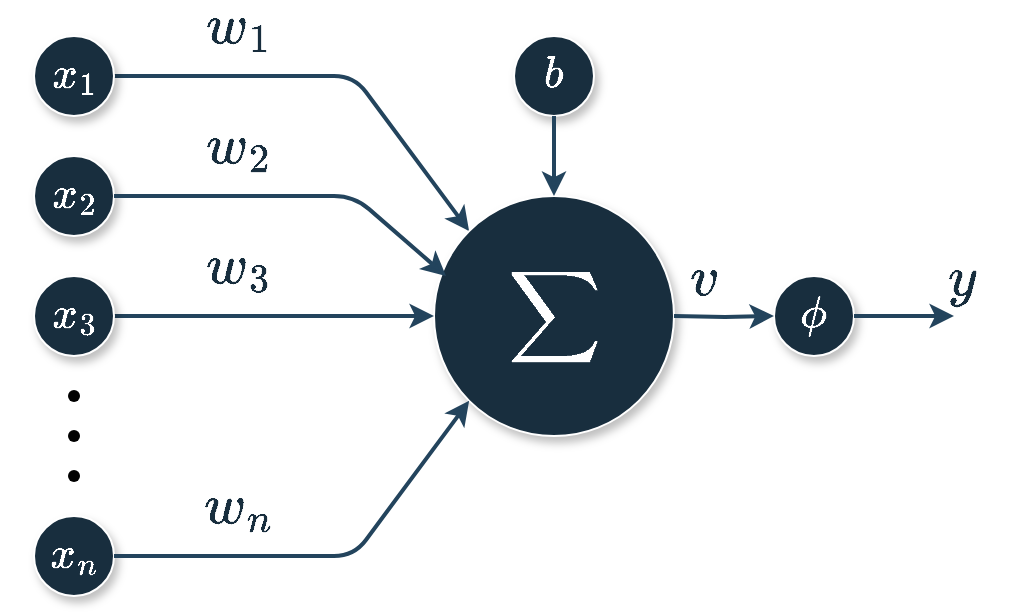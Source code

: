 <mxfile version="21.3.4" type="github">
  <diagram name="Página-1" id="97vB8WoCf2n6oN6qNC-J">
    <mxGraphModel dx="880" dy="484" grid="1" gridSize="10" guides="1" tooltips="1" connect="1" arrows="1" fold="1" page="1" pageScale="1" pageWidth="827" pageHeight="1169" math="1" shadow="0">
      <root>
        <mxCell id="0" />
        <mxCell id="1" parent="0" />
        <mxCell id="s1xc5X868nCZvbDFMzjf-2" value="" style="endArrow=classic;html=1;labelBackgroundColor=none;strokeColor=#23445D;fontColor=default;strokeWidth=2;endFill=1;entryX=0;entryY=0;entryDx=0;entryDy=0;exitX=1;exitY=0.5;exitDx=0;exitDy=0;" parent="1" source="xCvWTuyllG2kYAtm89Lq-2" target="xCvWTuyllG2kYAtm89Lq-1" edge="1">
          <mxGeometry relative="1" as="geometry">
            <mxPoint x="160" y="100" as="sourcePoint" />
            <mxPoint x="400" y="180" as="targetPoint" />
            <Array as="points">
              <mxPoint x="280" y="140" />
            </Array>
          </mxGeometry>
        </mxCell>
        <mxCell id="s1xc5X868nCZvbDFMzjf-4" value="$$w_1$$" style="edgeLabel;resizable=0;html=1;align=center;verticalAlign=middle;fontSize=24;fontStyle=2;labelBackgroundColor=none;rounded=0;fontColor=#182e3e;" parent="1" connectable="0" vertex="1">
          <mxGeometry x="220" y="120.0" as="geometry">
            <mxPoint x="2" y="-4" as="offset" />
          </mxGeometry>
        </mxCell>
        <mxCell id="xCvWTuyllG2kYAtm89Lq-1" value="$$\sum$$" style="ellipse;whiteSpace=wrap;html=1;aspect=fixed;rounded=0;labelBackgroundColor=none;fillColor=#182E3E;strokeColor=#FFFFFF;fontColor=#FFFFFF;fontSize=27;shadow=1;" parent="1" vertex="1">
          <mxGeometry x="320" y="200" width="120" height="120" as="geometry" />
        </mxCell>
        <mxCell id="xCvWTuyllG2kYAtm89Lq-2" value="$$x_1$$" style="ellipse;whiteSpace=wrap;html=1;aspect=fixed;rounded=0;labelBackgroundColor=none;fillColor=#182E3E;strokeColor=#FFFFFF;fontColor=#FFFFFF;fontSize=19;shadow=1;" parent="1" vertex="1">
          <mxGeometry x="120" y="120" width="40" height="40" as="geometry" />
        </mxCell>
        <mxCell id="xCvWTuyllG2kYAtm89Lq-17" value="" style="endArrow=classic;html=1;exitX=1;exitY=0.5;exitDx=0;exitDy=0;entryX=0;entryY=0.5;entryDx=0;entryDy=0;labelBackgroundColor=none;strokeColor=#23445D;fontColor=default;strokeWidth=2;endFill=1;" parent="1" target="xCvWTuyllG2kYAtm89Lq-1" edge="1">
          <mxGeometry relative="1" as="geometry">
            <mxPoint x="160" y="260" as="sourcePoint" />
            <mxPoint x="400" y="340" as="targetPoint" />
          </mxGeometry>
        </mxCell>
        <mxCell id="xCvWTuyllG2kYAtm89Lq-34" value="$$x_2$$" style="ellipse;whiteSpace=wrap;html=1;aspect=fixed;rounded=0;labelBackgroundColor=none;fillColor=#182E3E;strokeColor=#FFFFFF;fontColor=#FFFFFF;fontSize=19;shadow=1;" parent="1" vertex="1">
          <mxGeometry x="120" y="180" width="40" height="40" as="geometry" />
        </mxCell>
        <mxCell id="xCvWTuyllG2kYAtm89Lq-35" value="$$x_3$$" style="ellipse;whiteSpace=wrap;html=1;aspect=fixed;rounded=0;labelBackgroundColor=none;fillColor=#182E3E;strokeColor=#FFFFFF;fontColor=#FFFFFF;fontSize=19;shadow=1;" parent="1" vertex="1">
          <mxGeometry x="120" y="240" width="40" height="40" as="geometry" />
        </mxCell>
        <mxCell id="xCvWTuyllG2kYAtm89Lq-36" value="$$x_n$$" style="ellipse;whiteSpace=wrap;html=1;aspect=fixed;rounded=0;labelBackgroundColor=none;fillColor=#182E3E;strokeColor=#FFFFFF;fontColor=#FFFFFF;fontSize=19;shadow=1;" parent="1" vertex="1">
          <mxGeometry x="120" y="360" width="40" height="40" as="geometry" />
        </mxCell>
        <mxCell id="xCvWTuyllG2kYAtm89Lq-40" value="$$b$$" style="ellipse;whiteSpace=wrap;html=1;aspect=fixed;rounded=0;labelBackgroundColor=none;fillColor=#182E3E;strokeColor=#FFFFFF;fontColor=#FFFFFF;fontSize=19;shadow=1;" parent="1" vertex="1">
          <mxGeometry x="360" y="120" width="40" height="40" as="geometry" />
        </mxCell>
        <mxCell id="s1xc5X868nCZvbDFMzjf-1" value="" style="endArrow=classic;html=1;exitX=1;exitY=0.5;exitDx=0;exitDy=0;labelBackgroundColor=none;strokeColor=#23445D;fontColor=default;strokeWidth=2;endFill=1;entryX=0.05;entryY=0.333;entryDx=0;entryDy=0;entryPerimeter=0;" parent="1" source="xCvWTuyllG2kYAtm89Lq-34" target="xCvWTuyllG2kYAtm89Lq-1" edge="1">
          <mxGeometry relative="1" as="geometry">
            <mxPoint x="170" y="270" as="sourcePoint" />
            <mxPoint x="400" y="260" as="targetPoint" />
            <Array as="points">
              <mxPoint x="280" y="200" />
            </Array>
          </mxGeometry>
        </mxCell>
        <mxCell id="s1xc5X868nCZvbDFMzjf-3" value="" style="endArrow=classic;html=1;exitX=1;exitY=0.5;exitDx=0;exitDy=0;labelBackgroundColor=none;strokeColor=#23445D;fontColor=default;strokeWidth=2;endFill=1;entryX=0;entryY=1;entryDx=0;entryDy=0;" parent="1" target="xCvWTuyllG2kYAtm89Lq-1" edge="1" source="xCvWTuyllG2kYAtm89Lq-36">
          <mxGeometry relative="1" as="geometry">
            <mxPoint x="160" y="420" as="sourcePoint" />
            <mxPoint x="400" y="500" as="targetPoint" />
            <Array as="points">
              <mxPoint x="280" y="380" />
            </Array>
          </mxGeometry>
        </mxCell>
        <mxCell id="MUn08La8Ozg6So2_DxQ2-1" value="" style="group" vertex="1" connectable="0" parent="1">
          <mxGeometry x="130" y="290" width="20" height="60" as="geometry" />
        </mxCell>
        <mxCell id="xCvWTuyllG2kYAtm89Lq-28" value="" style="shape=waypoint;fillStyle=solid;size=6;pointerEvents=1;points=[];fillColor=#182e3e;resizable=0;rotatable=0;perimeter=centerPerimeter;snapToPoint=1;rounded=0;labelBackgroundColor=none;strokeColor=default;fontColor=#FFFFFF;" parent="MUn08La8Ozg6So2_DxQ2-1" vertex="1">
          <mxGeometry width="20" height="20" as="geometry" />
        </mxCell>
        <mxCell id="xCvWTuyllG2kYAtm89Lq-29" value="" style="shape=waypoint;fillStyle=solid;size=6;pointerEvents=1;points=[];fillColor=#182e3e;resizable=0;rotatable=0;perimeter=centerPerimeter;snapToPoint=1;rounded=0;labelBackgroundColor=none;strokeColor=default;fontColor=#FFFFFF;" parent="MUn08La8Ozg6So2_DxQ2-1" vertex="1">
          <mxGeometry y="20" width="20" height="20" as="geometry" />
        </mxCell>
        <mxCell id="xCvWTuyllG2kYAtm89Lq-30" value="" style="shape=waypoint;fillStyle=solid;size=6;pointerEvents=1;points=[];fillColor=#182e3e;resizable=0;rotatable=0;perimeter=centerPerimeter;snapToPoint=1;rounded=0;labelBackgroundColor=none;strokeColor=default;fontColor=#FFFFFF;" parent="MUn08La8Ozg6So2_DxQ2-1" vertex="1">
          <mxGeometry y="40" width="20" height="20" as="geometry" />
        </mxCell>
        <mxCell id="MUn08La8Ozg6So2_DxQ2-2" style="edgeStyle=orthogonalEdgeStyle;rounded=0;orthogonalLoop=1;jettySize=auto;html=1;exitX=0.5;exitY=1;exitDx=0;exitDy=0;strokeColor=#23445D;strokeWidth=2;entryX=0.5;entryY=0;entryDx=0;entryDy=0;" edge="1" parent="1" source="xCvWTuyllG2kYAtm89Lq-40" target="xCvWTuyllG2kYAtm89Lq-1">
          <mxGeometry relative="1" as="geometry">
            <mxPoint x="650" y="170" as="targetPoint" />
            <mxPoint x="450" y="170" as="sourcePoint" />
          </mxGeometry>
        </mxCell>
        <mxCell id="xCvWTuyllG2kYAtm89Lq-33" value="$$\phi$$" style="ellipse;whiteSpace=wrap;html=1;aspect=fixed;rounded=0;labelBackgroundColor=none;fillColor=#182E3E;strokeColor=#FFFFFF;fontColor=#FFFFFF;fontSize=19;shadow=1;" parent="1" vertex="1">
          <mxGeometry x="490" y="240" width="40" height="40" as="geometry" />
        </mxCell>
        <mxCell id="MUn08La8Ozg6So2_DxQ2-6" value="" style="edgeStyle=orthogonalEdgeStyle;rounded=0;orthogonalLoop=1;jettySize=auto;html=1;exitX=1;exitY=0.5;exitDx=0;exitDy=0;strokeColor=#23445D;strokeWidth=2;endArrow=classic;endFill=1;" edge="1" parent="1">
          <mxGeometry relative="1" as="geometry">
            <mxPoint x="580" y="260" as="targetPoint" />
            <mxPoint x="530" y="260" as="sourcePoint" />
            <Array as="points">
              <mxPoint x="551" y="260" />
              <mxPoint x="551" y="260" />
            </Array>
          </mxGeometry>
        </mxCell>
        <mxCell id="MUn08La8Ozg6So2_DxQ2-7" value="$$w_2$$" style="edgeLabel;resizable=0;html=1;align=center;verticalAlign=middle;fontSize=24;fontStyle=2;labelBackgroundColor=none;rounded=0;fontColor=#182e3e;" connectable="0" vertex="1" parent="1">
          <mxGeometry x="220" y="180.0" as="geometry">
            <mxPoint x="2" y="-4" as="offset" />
          </mxGeometry>
        </mxCell>
        <mxCell id="MUn08La8Ozg6So2_DxQ2-8" value="$$w_3$$" style="edgeLabel;resizable=0;html=1;align=center;verticalAlign=middle;fontSize=24;fontStyle=2;labelBackgroundColor=none;rounded=0;fontColor=#182e3e;" connectable="0" vertex="1" parent="1">
          <mxGeometry x="220" y="240.0" as="geometry">
            <mxPoint x="2" y="-4" as="offset" />
          </mxGeometry>
        </mxCell>
        <mxCell id="MUn08La8Ozg6So2_DxQ2-9" value="$$w_n$$" style="edgeLabel;resizable=0;html=1;align=center;verticalAlign=middle;fontSize=24;fontStyle=2;labelBackgroundColor=none;rounded=0;fontColor=#182e3e;" connectable="0" vertex="1" parent="1">
          <mxGeometry x="220" y="360.0" as="geometry">
            <mxPoint x="2" y="-4" as="offset" />
          </mxGeometry>
        </mxCell>
        <mxCell id="MUn08La8Ozg6So2_DxQ2-10" value="$$v$$" style="edgeLabel;resizable=0;html=1;align=center;verticalAlign=middle;fontSize=24;fontStyle=2;labelBackgroundColor=none;rounded=0;fontColor=#182e3e;" connectable="0" vertex="1" parent="1">
          <mxGeometry x="450" y="260.0" as="geometry">
            <mxPoint x="4" y="-18" as="offset" />
          </mxGeometry>
        </mxCell>
        <mxCell id="MUn08La8Ozg6So2_DxQ2-12" value="$$y$$" style="edgeLabel;resizable=0;html=1;align=center;verticalAlign=middle;fontSize=24;fontStyle=2;labelBackgroundColor=none;rounded=0;fontColor=#182e3e;" connectable="0" vertex="1" parent="1">
          <mxGeometry x="580" y="260.0" as="geometry">
            <mxPoint x="4" y="-18" as="offset" />
          </mxGeometry>
        </mxCell>
        <mxCell id="MUn08La8Ozg6So2_DxQ2-14" value="" style="edgeStyle=orthogonalEdgeStyle;rounded=0;orthogonalLoop=1;jettySize=auto;html=1;exitX=1;exitY=0.5;exitDx=0;exitDy=0;strokeColor=#23445D;strokeWidth=2;endArrow=classic;endFill=1;" edge="1" parent="1" target="xCvWTuyllG2kYAtm89Lq-33">
          <mxGeometry relative="1" as="geometry">
            <mxPoint x="490" y="260" as="targetPoint" />
            <mxPoint x="440" y="260" as="sourcePoint" />
            <Array as="points" />
          </mxGeometry>
        </mxCell>
      </root>
    </mxGraphModel>
  </diagram>
</mxfile>
